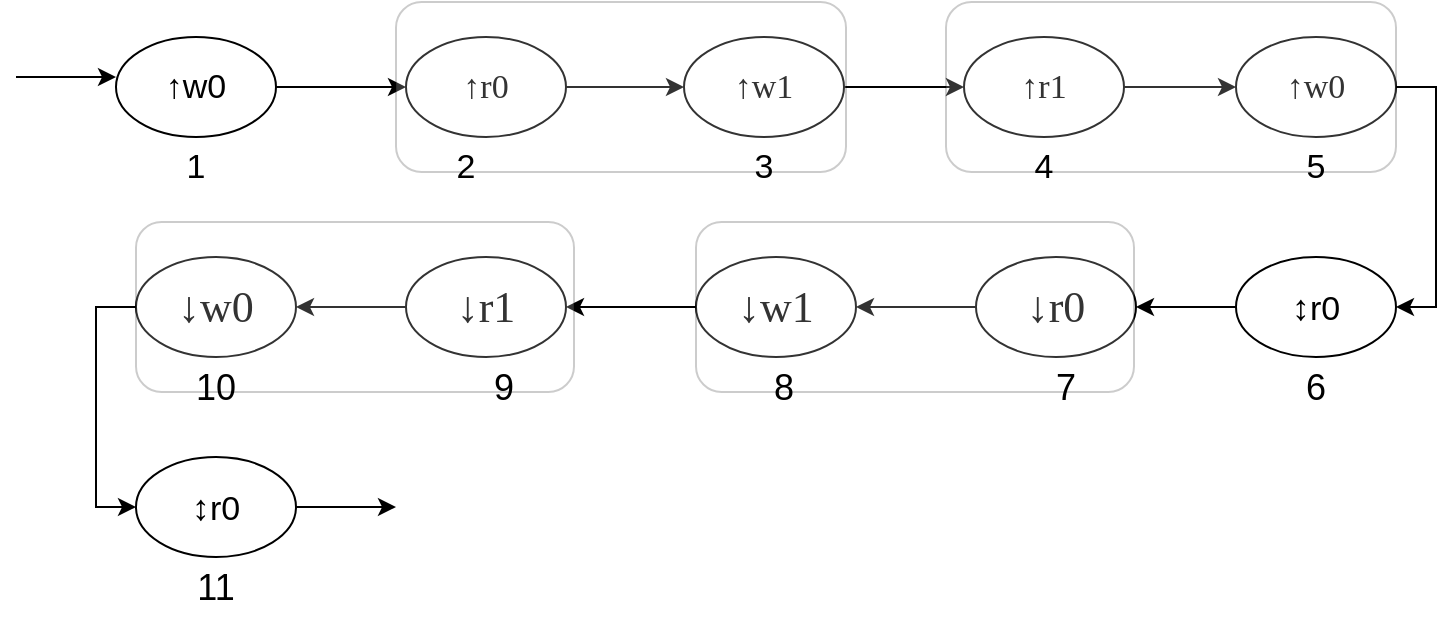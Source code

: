 <mxfile version="20.8.23" type="github">
  <diagram name="第 1 页" id="WYo_xBD89-6Ndxn9BM7D">
    <mxGraphModel dx="1434" dy="796" grid="1" gridSize="10" guides="1" tooltips="1" connect="1" arrows="1" fold="1" page="1" pageScale="1" pageWidth="827" pageHeight="1169" math="0" shadow="0">
      <root>
        <mxCell id="0" />
        <mxCell id="1" parent="0" />
        <mxCell id="4UY7N5YJQX02EFW7F6GH-1" style="edgeStyle=orthogonalEdgeStyle;rounded=0;orthogonalLoop=1;jettySize=auto;html=1;exitX=1;exitY=0.5;exitDx=0;exitDy=0;entryX=0;entryY=0.5;entryDx=0;entryDy=0;fontSize=17;" edge="1" parent="1" source="4UY7N5YJQX02EFW7F6GH-2" target="4UY7N5YJQX02EFW7F6GH-4">
          <mxGeometry relative="1" as="geometry" />
        </mxCell>
        <mxCell id="4UY7N5YJQX02EFW7F6GH-2" value="↑w0" style="ellipse;whiteSpace=wrap;html=1;fontSize=17;" vertex="1" parent="1">
          <mxGeometry x="109" y="307.5" width="80" height="50" as="geometry" />
        </mxCell>
        <mxCell id="4UY7N5YJQX02EFW7F6GH-3" style="edgeStyle=orthogonalEdgeStyle;rounded=0;orthogonalLoop=1;jettySize=auto;html=1;exitX=1;exitY=0.5;exitDx=0;exitDy=0;entryX=0;entryY=0.5;entryDx=0;entryDy=0;fontSize=17;" edge="1" parent="1" source="4UY7N5YJQX02EFW7F6GH-4" target="4UY7N5YJQX02EFW7F6GH-6">
          <mxGeometry relative="1" as="geometry" />
        </mxCell>
        <mxCell id="4UY7N5YJQX02EFW7F6GH-4" value="&lt;span style=&quot;font-family: &amp;quot;Times New Roman&amp;quot;;&quot;&gt;↑r0&lt;/span&gt;" style="ellipse;whiteSpace=wrap;html=1;fontSize=17;" vertex="1" parent="1">
          <mxGeometry x="254" y="307.5" width="80" height="50" as="geometry" />
        </mxCell>
        <mxCell id="4UY7N5YJQX02EFW7F6GH-5" style="edgeStyle=orthogonalEdgeStyle;rounded=0;orthogonalLoop=1;jettySize=auto;html=1;exitX=1;exitY=0.5;exitDx=0;exitDy=0;entryX=0;entryY=0.5;entryDx=0;entryDy=0;fontSize=17;" edge="1" parent="1" source="4UY7N5YJQX02EFW7F6GH-6" target="4UY7N5YJQX02EFW7F6GH-8">
          <mxGeometry relative="1" as="geometry" />
        </mxCell>
        <mxCell id="4UY7N5YJQX02EFW7F6GH-6" value="&lt;span style=&quot;font-family: &amp;quot;Times New Roman&amp;quot;;&quot;&gt;↑w1&lt;/span&gt;" style="ellipse;whiteSpace=wrap;html=1;fontSize=17;" vertex="1" parent="1">
          <mxGeometry x="393" y="307.5" width="80" height="50" as="geometry" />
        </mxCell>
        <mxCell id="4UY7N5YJQX02EFW7F6GH-7" style="edgeStyle=orthogonalEdgeStyle;rounded=0;orthogonalLoop=1;jettySize=auto;html=1;exitX=1;exitY=0.5;exitDx=0;exitDy=0;entryX=0;entryY=0.5;entryDx=0;entryDy=0;fontSize=17;" edge="1" parent="1" source="4UY7N5YJQX02EFW7F6GH-8" target="4UY7N5YJQX02EFW7F6GH-14">
          <mxGeometry relative="1" as="geometry" />
        </mxCell>
        <mxCell id="4UY7N5YJQX02EFW7F6GH-8" value="&lt;span style=&quot;font-family: &amp;quot;Times New Roman&amp;quot;;&quot;&gt;↑r1&lt;/span&gt;" style="ellipse;whiteSpace=wrap;html=1;fontSize=17;" vertex="1" parent="1">
          <mxGeometry x="533" y="307.5" width="80" height="50" as="geometry" />
        </mxCell>
        <mxCell id="4UY7N5YJQX02EFW7F6GH-9" value="" style="rounded=1;whiteSpace=wrap;html=1;glass=0;fontSize=17;strokeColor=#000000;opacity=20;" vertex="1" parent="1">
          <mxGeometry x="249" y="290" width="225" height="85" as="geometry" />
        </mxCell>
        <mxCell id="4UY7N5YJQX02EFW7F6GH-10" value="1" style="text;html=1;strokeColor=none;fillColor=none;align=center;verticalAlign=middle;whiteSpace=wrap;rounded=0;glass=0;fontSize=17;opacity=20;" vertex="1" parent="1">
          <mxGeometry x="119" y="357.5" width="60" height="30" as="geometry" />
        </mxCell>
        <mxCell id="4UY7N5YJQX02EFW7F6GH-11" value="2" style="text;html=1;strokeColor=none;fillColor=none;align=center;verticalAlign=middle;whiteSpace=wrap;rounded=0;glass=0;fontSize=17;opacity=20;" vertex="1" parent="1">
          <mxGeometry x="254" y="357.5" width="60" height="30" as="geometry" />
        </mxCell>
        <mxCell id="4UY7N5YJQX02EFW7F6GH-12" value="3" style="text;html=1;strokeColor=none;fillColor=none;align=center;verticalAlign=middle;whiteSpace=wrap;rounded=0;glass=0;fontSize=17;opacity=20;" vertex="1" parent="1">
          <mxGeometry x="403" y="357.5" width="60" height="30" as="geometry" />
        </mxCell>
        <mxCell id="4UY7N5YJQX02EFW7F6GH-13" style="edgeStyle=orthogonalEdgeStyle;rounded=0;orthogonalLoop=1;jettySize=auto;html=1;exitX=1;exitY=0.5;exitDx=0;exitDy=0;entryX=1;entryY=0.5;entryDx=0;entryDy=0;fontSize=17;" edge="1" parent="1" source="4UY7N5YJQX02EFW7F6GH-14" target="4UY7N5YJQX02EFW7F6GH-19">
          <mxGeometry relative="1" as="geometry" />
        </mxCell>
        <mxCell id="4UY7N5YJQX02EFW7F6GH-14" value="&lt;span style=&quot;font-family: &amp;quot;Times New Roman&amp;quot;;&quot;&gt;↑w0&lt;/span&gt;" style="ellipse;whiteSpace=wrap;html=1;fontSize=17;" vertex="1" parent="1">
          <mxGeometry x="669" y="307.5" width="80" height="50" as="geometry" />
        </mxCell>
        <mxCell id="4UY7N5YJQX02EFW7F6GH-15" value="" style="rounded=1;whiteSpace=wrap;html=1;glass=0;fontSize=17;strokeColor=#000000;opacity=20;" vertex="1" parent="1">
          <mxGeometry x="524" y="290" width="225" height="85" as="geometry" />
        </mxCell>
        <mxCell id="4UY7N5YJQX02EFW7F6GH-16" value="4" style="text;html=1;strokeColor=none;fillColor=none;align=center;verticalAlign=middle;whiteSpace=wrap;rounded=0;glass=0;fontSize=17;opacity=20;" vertex="1" parent="1">
          <mxGeometry x="543" y="357.5" width="60" height="30" as="geometry" />
        </mxCell>
        <mxCell id="4UY7N5YJQX02EFW7F6GH-17" value="5" style="text;html=1;strokeColor=none;fillColor=none;align=center;verticalAlign=middle;whiteSpace=wrap;rounded=0;glass=0;fontSize=17;opacity=20;" vertex="1" parent="1">
          <mxGeometry x="679" y="357.5" width="60" height="30" as="geometry" />
        </mxCell>
        <mxCell id="4UY7N5YJQX02EFW7F6GH-18" style="edgeStyle=orthogonalEdgeStyle;rounded=0;orthogonalLoop=1;jettySize=auto;html=1;exitX=0;exitY=0.5;exitDx=0;exitDy=0;fontSize=18;" edge="1" parent="1" source="4UY7N5YJQX02EFW7F6GH-19" target="4UY7N5YJQX02EFW7F6GH-28">
          <mxGeometry relative="1" as="geometry" />
        </mxCell>
        <mxCell id="4UY7N5YJQX02EFW7F6GH-19" value="&lt;span style=&quot;font-family: &amp;quot;Times New Roman&amp;quot;;&quot;&gt;&lt;font style=&quot;font-size: 18px;&quot;&gt;↕&lt;/font&gt;&lt;/span&gt;r0" style="ellipse;whiteSpace=wrap;html=1;fontSize=17;" vertex="1" parent="1">
          <mxGeometry x="669" y="417.5" width="80" height="50" as="geometry" />
        </mxCell>
        <mxCell id="4UY7N5YJQX02EFW7F6GH-20" style="edgeStyle=orthogonalEdgeStyle;rounded=0;orthogonalLoop=1;jettySize=auto;html=1;exitX=0;exitY=0.5;exitDx=0;exitDy=0;entryX=1;entryY=0.5;entryDx=0;entryDy=0;fontSize=18;" edge="1" parent="1" source="4UY7N5YJQX02EFW7F6GH-21" target="4UY7N5YJQX02EFW7F6GH-23">
          <mxGeometry relative="1" as="geometry" />
        </mxCell>
        <mxCell id="4UY7N5YJQX02EFW7F6GH-21" value="&lt;span style=&quot;font-family: &amp;quot;Times New Roman&amp;quot;; font-size: 22px;&quot;&gt;↓w1&lt;/span&gt;" style="ellipse;whiteSpace=wrap;html=1;fontSize=17;" vertex="1" parent="1">
          <mxGeometry x="399" y="417.5" width="80" height="50" as="geometry" />
        </mxCell>
        <mxCell id="4UY7N5YJQX02EFW7F6GH-22" style="edgeStyle=orthogonalEdgeStyle;rounded=0;orthogonalLoop=1;jettySize=auto;html=1;exitX=0;exitY=0.5;exitDx=0;exitDy=0;fontSize=18;" edge="1" parent="1" source="4UY7N5YJQX02EFW7F6GH-23" target="4UY7N5YJQX02EFW7F6GH-26">
          <mxGeometry relative="1" as="geometry" />
        </mxCell>
        <mxCell id="4UY7N5YJQX02EFW7F6GH-23" value="&lt;span style=&quot;font-family: &amp;quot;Times New Roman&amp;quot;; font-size: 22px;&quot;&gt;↓r1&lt;/span&gt;" style="ellipse;whiteSpace=wrap;html=1;fontSize=17;" vertex="1" parent="1">
          <mxGeometry x="254" y="417.5" width="80" height="50" as="geometry" />
        </mxCell>
        <mxCell id="4UY7N5YJQX02EFW7F6GH-24" value="&lt;span style=&quot;font-family: &amp;quot;Times New Roman&amp;quot;;&quot;&gt;&lt;font style=&quot;font-size: 18px;&quot;&gt;↕&lt;/font&gt;&lt;/span&gt;r0" style="ellipse;whiteSpace=wrap;html=1;fontSize=17;" vertex="1" parent="1">
          <mxGeometry x="119" y="517.5" width="80" height="50" as="geometry" />
        </mxCell>
        <mxCell id="4UY7N5YJQX02EFW7F6GH-25" style="edgeStyle=orthogonalEdgeStyle;rounded=0;orthogonalLoop=1;jettySize=auto;html=1;exitX=0;exitY=0.5;exitDx=0;exitDy=0;entryX=0;entryY=0.5;entryDx=0;entryDy=0;fontSize=18;" edge="1" parent="1" source="4UY7N5YJQX02EFW7F6GH-26" target="4UY7N5YJQX02EFW7F6GH-24">
          <mxGeometry relative="1" as="geometry" />
        </mxCell>
        <mxCell id="4UY7N5YJQX02EFW7F6GH-26" value="&lt;span style=&quot;font-family: &amp;quot;Times New Roman&amp;quot;; font-size: 22px;&quot;&gt;↓w0&lt;/span&gt;" style="ellipse;whiteSpace=wrap;html=1;fontSize=17;" vertex="1" parent="1">
          <mxGeometry x="119" y="417.5" width="80" height="50" as="geometry" />
        </mxCell>
        <mxCell id="4UY7N5YJQX02EFW7F6GH-27" style="edgeStyle=orthogonalEdgeStyle;rounded=0;orthogonalLoop=1;jettySize=auto;html=1;exitX=0;exitY=0.5;exitDx=0;exitDy=0;entryX=1;entryY=0.5;entryDx=0;entryDy=0;fontSize=18;" edge="1" parent="1" source="4UY7N5YJQX02EFW7F6GH-28" target="4UY7N5YJQX02EFW7F6GH-21">
          <mxGeometry relative="1" as="geometry" />
        </mxCell>
        <mxCell id="4UY7N5YJQX02EFW7F6GH-28" value="&lt;span style=&quot;font-family: &amp;quot;Times New Roman&amp;quot;; font-size: 22px;&quot;&gt;↓r0&lt;/span&gt;" style="ellipse;whiteSpace=wrap;html=1;fontSize=17;" vertex="1" parent="1">
          <mxGeometry x="539" y="417.5" width="80" height="50" as="geometry" />
        </mxCell>
        <mxCell id="4UY7N5YJQX02EFW7F6GH-29" value="" style="rounded=1;whiteSpace=wrap;html=1;glass=0;fontSize=17;strokeColor=#000000;opacity=20;" vertex="1" parent="1">
          <mxGeometry x="399" y="400" width="219" height="85" as="geometry" />
        </mxCell>
        <mxCell id="4UY7N5YJQX02EFW7F6GH-30" value="" style="endArrow=classic;html=1;rounded=0;fontSize=18;" edge="1" parent="1">
          <mxGeometry width="50" height="50" relative="1" as="geometry">
            <mxPoint x="59" y="327.5" as="sourcePoint" />
            <mxPoint x="109" y="327.5" as="targetPoint" />
          </mxGeometry>
        </mxCell>
        <mxCell id="4UY7N5YJQX02EFW7F6GH-31" value="" style="endArrow=classic;html=1;rounded=0;fontSize=18;" edge="1" parent="1" source="4UY7N5YJQX02EFW7F6GH-24">
          <mxGeometry width="50" height="50" relative="1" as="geometry">
            <mxPoint x="199" y="592.5" as="sourcePoint" />
            <mxPoint x="249" y="542.5" as="targetPoint" />
          </mxGeometry>
        </mxCell>
        <mxCell id="4UY7N5YJQX02EFW7F6GH-32" value="" style="rounded=1;whiteSpace=wrap;html=1;glass=0;fontSize=17;strokeColor=#000000;opacity=20;" vertex="1" parent="1">
          <mxGeometry x="119" y="400" width="219" height="85" as="geometry" />
        </mxCell>
        <mxCell id="4UY7N5YJQX02EFW7F6GH-33" value="6" style="text;html=1;strokeColor=none;fillColor=none;align=center;verticalAlign=middle;whiteSpace=wrap;rounded=0;glass=0;fontSize=18;opacity=20;" vertex="1" parent="1">
          <mxGeometry x="679" y="467.5" width="60" height="30" as="geometry" />
        </mxCell>
        <mxCell id="4UY7N5YJQX02EFW7F6GH-34" value="7" style="text;html=1;strokeColor=none;fillColor=none;align=center;verticalAlign=middle;whiteSpace=wrap;rounded=0;glass=0;fontSize=18;opacity=20;" vertex="1" parent="1">
          <mxGeometry x="554" y="467.5" width="60" height="30" as="geometry" />
        </mxCell>
        <mxCell id="4UY7N5YJQX02EFW7F6GH-35" value="8" style="text;html=1;strokeColor=none;fillColor=none;align=center;verticalAlign=middle;whiteSpace=wrap;rounded=0;glass=0;fontSize=18;opacity=20;" vertex="1" parent="1">
          <mxGeometry x="413" y="467.5" width="60" height="30" as="geometry" />
        </mxCell>
        <mxCell id="4UY7N5YJQX02EFW7F6GH-36" value="9" style="text;html=1;strokeColor=none;fillColor=none;align=center;verticalAlign=middle;whiteSpace=wrap;rounded=0;glass=0;fontSize=18;opacity=20;" vertex="1" parent="1">
          <mxGeometry x="273" y="467.5" width="60" height="30" as="geometry" />
        </mxCell>
        <mxCell id="4UY7N5YJQX02EFW7F6GH-37" value="10" style="text;html=1;strokeColor=none;fillColor=none;align=center;verticalAlign=middle;whiteSpace=wrap;rounded=0;glass=0;fontSize=18;opacity=20;" vertex="1" parent="1">
          <mxGeometry x="129" y="467.5" width="60" height="30" as="geometry" />
        </mxCell>
        <mxCell id="4UY7N5YJQX02EFW7F6GH-38" value="11" style="text;html=1;strokeColor=none;fillColor=none;align=center;verticalAlign=middle;whiteSpace=wrap;rounded=0;glass=0;fontSize=18;opacity=20;" vertex="1" parent="1">
          <mxGeometry x="129" y="567.5" width="60" height="30" as="geometry" />
        </mxCell>
      </root>
    </mxGraphModel>
  </diagram>
</mxfile>
